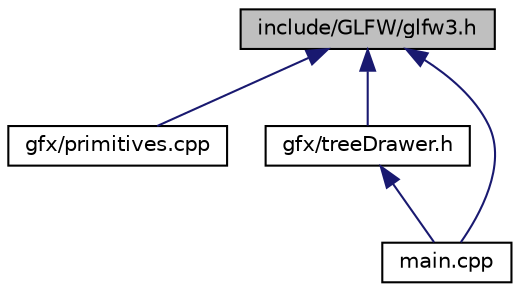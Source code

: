 digraph "include/GLFW/glfw3.h"
{
  edge [fontname="Helvetica",fontsize="10",labelfontname="Helvetica",labelfontsize="10"];
  node [fontname="Helvetica",fontsize="10",shape=record];
  Node4 [label="include/GLFW/glfw3.h",height=0.2,width=0.4,color="black", fillcolor="grey75", style="filled", fontcolor="black"];
  Node4 -> Node5 [dir="back",color="midnightblue",fontsize="10",style="solid",fontname="Helvetica"];
  Node5 [label="gfx/primitives.cpp",height=0.2,width=0.4,color="black", fillcolor="white", style="filled",URL="$primitives_8cpp.html"];
  Node4 -> Node6 [dir="back",color="midnightblue",fontsize="10",style="solid",fontname="Helvetica"];
  Node6 [label="gfx/treeDrawer.h",height=0.2,width=0.4,color="black", fillcolor="white", style="filled",URL="$treeDrawer_8h.html"];
  Node6 -> Node7 [dir="back",color="midnightblue",fontsize="10",style="solid",fontname="Helvetica"];
  Node7 [label="main.cpp",height=0.2,width=0.4,color="black", fillcolor="white", style="filled",URL="$main_8cpp.html",tooltip="The entry point of the entire assignment. Choose exercises from here.  g++ gfx/*.cpp pch..."];
  Node4 -> Node7 [dir="back",color="midnightblue",fontsize="10",style="solid",fontname="Helvetica"];
}
